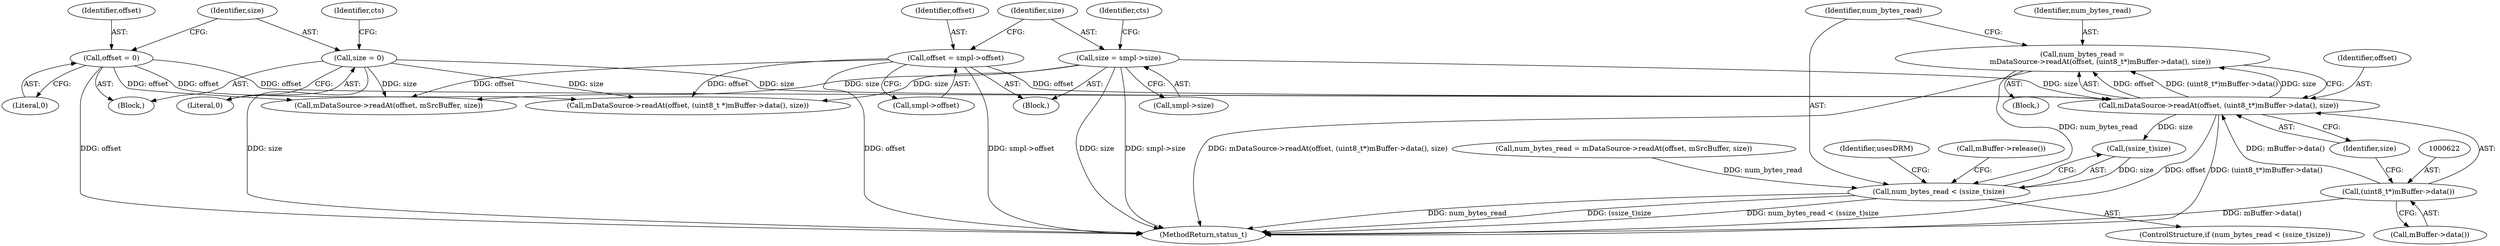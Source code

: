digraph "0_Android_d48f0f145f8f0f4472bc0af668ac9a8bce44ba9b@API" {
"1000617" [label="(Call,num_bytes_read =\n                mDataSource->readAt(offset, (uint8_t*)mBuffer->data(), size))"];
"1000619" [label="(Call,mDataSource->readAt(offset, (uint8_t*)mBuffer->data(), size))"];
"1000327" [label="(Call,offset = smpl->offset)"];
"1000260" [label="(Call,offset = 0)"];
"1000621" [label="(Call,(uint8_t*)mBuffer->data())"];
"1000332" [label="(Call,size = smpl->size)"];
"1000264" [label="(Call,size = 0)"];
"1000634" [label="(Call,num_bytes_read < (ssize_t)size)"];
"1000618" [label="(Identifier,num_bytes_read)"];
"1000262" [label="(Literal,0)"];
"1000283" [label="(Block,)"];
"1000333" [label="(Identifier,size)"];
"1000261" [label="(Identifier,offset)"];
"1000636" [label="(Call,(ssize_t)size)"];
"1000616" [label="(Block,)"];
"1000633" [label="(ControlStructure,if (num_bytes_read < (ssize_t)size))"];
"1000635" [label="(Identifier,num_bytes_read)"];
"1000327" [label="(Call,offset = smpl->offset)"];
"1000836" [label="(MethodReturn,status_t)"];
"1000328" [label="(Identifier,offset)"];
"1000436" [label="(Call,mDataSource->readAt(offset, (uint8_t *)mBuffer->data(), size))"];
"1000629" [label="(Call,mDataSource->readAt(offset, mSrcBuffer, size))"];
"1000617" [label="(Call,num_bytes_read =\n                mDataSource->readAt(offset, (uint8_t*)mBuffer->data(), size))"];
"1000619" [label="(Call,mDataSource->readAt(offset, (uint8_t*)mBuffer->data(), size))"];
"1000332" [label="(Call,size = smpl->size)"];
"1000265" [label="(Identifier,size)"];
"1000634" [label="(Call,num_bytes_read < (ssize_t)size)"];
"1000338" [label="(Identifier,cts)"];
"1000627" [label="(Call,num_bytes_read = mDataSource->readAt(offset, mSrcBuffer, size))"];
"1000260" [label="(Call,offset = 0)"];
"1000264" [label="(Call,size = 0)"];
"1000649" [label="(Identifier,usesDRM)"];
"1000624" [label="(Identifier,size)"];
"1000266" [label="(Literal,0)"];
"1000269" [label="(Identifier,cts)"];
"1000640" [label="(Call,mBuffer->release())"];
"1000623" [label="(Call,mBuffer->data())"];
"1000105" [label="(Block,)"];
"1000620" [label="(Identifier,offset)"];
"1000621" [label="(Call,(uint8_t*)mBuffer->data())"];
"1000329" [label="(Call,smpl->offset)"];
"1000334" [label="(Call,smpl->size)"];
"1000617" -> "1000616"  [label="AST: "];
"1000617" -> "1000619"  [label="CFG: "];
"1000618" -> "1000617"  [label="AST: "];
"1000619" -> "1000617"  [label="AST: "];
"1000635" -> "1000617"  [label="CFG: "];
"1000617" -> "1000836"  [label="DDG: mDataSource->readAt(offset, (uint8_t*)mBuffer->data(), size)"];
"1000619" -> "1000617"  [label="DDG: offset"];
"1000619" -> "1000617"  [label="DDG: (uint8_t*)mBuffer->data()"];
"1000619" -> "1000617"  [label="DDG: size"];
"1000617" -> "1000634"  [label="DDG: num_bytes_read"];
"1000619" -> "1000624"  [label="CFG: "];
"1000620" -> "1000619"  [label="AST: "];
"1000621" -> "1000619"  [label="AST: "];
"1000624" -> "1000619"  [label="AST: "];
"1000619" -> "1000836"  [label="DDG: (uint8_t*)mBuffer->data()"];
"1000619" -> "1000836"  [label="DDG: offset"];
"1000327" -> "1000619"  [label="DDG: offset"];
"1000260" -> "1000619"  [label="DDG: offset"];
"1000621" -> "1000619"  [label="DDG: mBuffer->data()"];
"1000332" -> "1000619"  [label="DDG: size"];
"1000264" -> "1000619"  [label="DDG: size"];
"1000619" -> "1000636"  [label="DDG: size"];
"1000327" -> "1000283"  [label="AST: "];
"1000327" -> "1000329"  [label="CFG: "];
"1000328" -> "1000327"  [label="AST: "];
"1000329" -> "1000327"  [label="AST: "];
"1000333" -> "1000327"  [label="CFG: "];
"1000327" -> "1000836"  [label="DDG: offset"];
"1000327" -> "1000836"  [label="DDG: smpl->offset"];
"1000327" -> "1000436"  [label="DDG: offset"];
"1000327" -> "1000629"  [label="DDG: offset"];
"1000260" -> "1000105"  [label="AST: "];
"1000260" -> "1000262"  [label="CFG: "];
"1000261" -> "1000260"  [label="AST: "];
"1000262" -> "1000260"  [label="AST: "];
"1000265" -> "1000260"  [label="CFG: "];
"1000260" -> "1000836"  [label="DDG: offset"];
"1000260" -> "1000436"  [label="DDG: offset"];
"1000260" -> "1000629"  [label="DDG: offset"];
"1000621" -> "1000623"  [label="CFG: "];
"1000622" -> "1000621"  [label="AST: "];
"1000623" -> "1000621"  [label="AST: "];
"1000624" -> "1000621"  [label="CFG: "];
"1000621" -> "1000836"  [label="DDG: mBuffer->data()"];
"1000332" -> "1000283"  [label="AST: "];
"1000332" -> "1000334"  [label="CFG: "];
"1000333" -> "1000332"  [label="AST: "];
"1000334" -> "1000332"  [label="AST: "];
"1000338" -> "1000332"  [label="CFG: "];
"1000332" -> "1000836"  [label="DDG: smpl->size"];
"1000332" -> "1000836"  [label="DDG: size"];
"1000332" -> "1000436"  [label="DDG: size"];
"1000332" -> "1000629"  [label="DDG: size"];
"1000264" -> "1000105"  [label="AST: "];
"1000264" -> "1000266"  [label="CFG: "];
"1000265" -> "1000264"  [label="AST: "];
"1000266" -> "1000264"  [label="AST: "];
"1000269" -> "1000264"  [label="CFG: "];
"1000264" -> "1000836"  [label="DDG: size"];
"1000264" -> "1000436"  [label="DDG: size"];
"1000264" -> "1000629"  [label="DDG: size"];
"1000634" -> "1000633"  [label="AST: "];
"1000634" -> "1000636"  [label="CFG: "];
"1000635" -> "1000634"  [label="AST: "];
"1000636" -> "1000634"  [label="AST: "];
"1000640" -> "1000634"  [label="CFG: "];
"1000649" -> "1000634"  [label="CFG: "];
"1000634" -> "1000836"  [label="DDG: num_bytes_read"];
"1000634" -> "1000836"  [label="DDG: (ssize_t)size"];
"1000634" -> "1000836"  [label="DDG: num_bytes_read < (ssize_t)size"];
"1000627" -> "1000634"  [label="DDG: num_bytes_read"];
"1000636" -> "1000634"  [label="DDG: size"];
}
